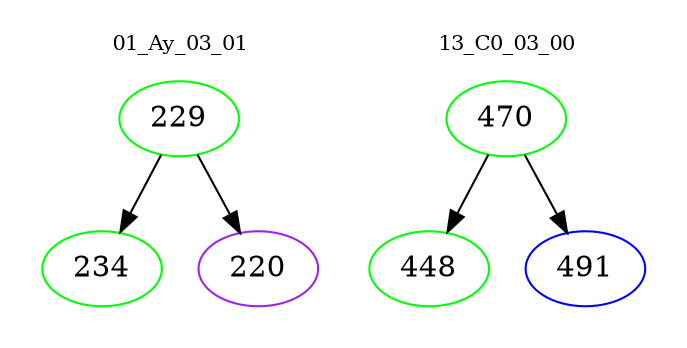 digraph{
subgraph cluster_0 {
color = white
label = "01_Ay_03_01";
fontsize=10;
T0_229 [label="229", color="green"]
T0_229 -> T0_234 [color="black"]
T0_234 [label="234", color="green"]
T0_229 -> T0_220 [color="black"]
T0_220 [label="220", color="purple"]
}
subgraph cluster_1 {
color = white
label = "13_C0_03_00";
fontsize=10;
T1_470 [label="470", color="green"]
T1_470 -> T1_448 [color="black"]
T1_448 [label="448", color="green"]
T1_470 -> T1_491 [color="black"]
T1_491 [label="491", color="blue"]
}
}
